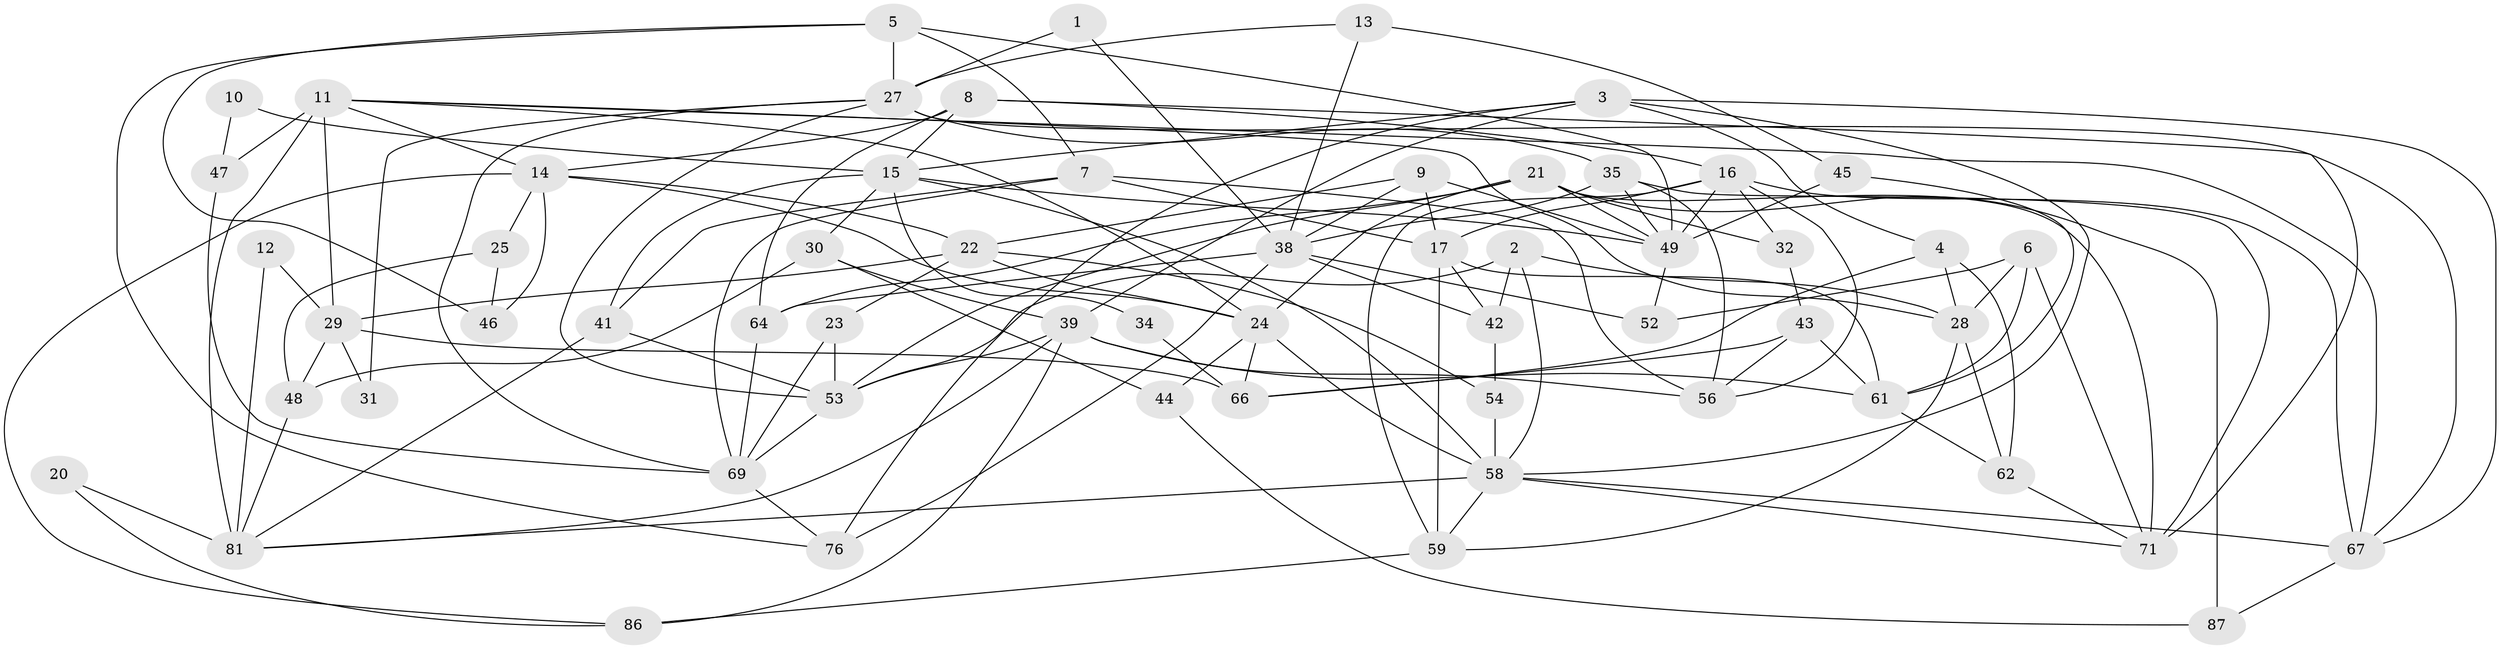 // Generated by graph-tools (version 1.1) at 2025/24/03/03/25 07:24:04]
// undirected, 59 vertices, 142 edges
graph export_dot {
graph [start="1"]
  node [color=gray90,style=filled];
  1;
  2 [super="+37"];
  3 [super="+90"];
  4;
  5;
  6 [super="+18"];
  7 [super="+33"];
  8 [super="+68"];
  9;
  10;
  11 [super="+40"];
  12;
  13;
  14 [super="+19"];
  15 [super="+74"];
  16 [super="+51"];
  17 [super="+89"];
  20;
  21 [super="+73"];
  22 [super="+57"];
  23;
  24 [super="+26"];
  25 [super="+63"];
  27 [super="+84"];
  28 [super="+55"];
  29 [super="+36"];
  30;
  31;
  32 [super="+88"];
  34;
  35;
  38 [super="+50"];
  39 [super="+83"];
  41;
  42;
  43 [super="+65"];
  44;
  45;
  46;
  47;
  48;
  49 [super="+78"];
  52;
  53 [super="+70"];
  54;
  56 [super="+60"];
  58 [super="+80"];
  59 [super="+72"];
  61 [super="+91"];
  62;
  64;
  66;
  67 [super="+77"];
  69 [super="+79"];
  71 [super="+75"];
  76 [super="+82"];
  81 [super="+85"];
  86;
  87;
  1 -- 27;
  1 -- 38;
  2 -- 58;
  2 -- 42;
  2 -- 53;
  2 -- 28;
  3 -- 15;
  3 -- 67;
  3 -- 4;
  3 -- 58;
  3 -- 76;
  3 -- 39;
  4 -- 66;
  4 -- 62;
  4 -- 28;
  5 -- 49;
  5 -- 46;
  5 -- 76;
  5 -- 27;
  5 -- 7;
  6 -- 28;
  6 -- 61;
  6 -- 52;
  6 -- 71;
  7 -- 17;
  7 -- 56;
  7 -- 69;
  7 -- 41;
  8 -- 64;
  8 -- 16;
  8 -- 15;
  8 -- 14;
  8 -- 71;
  9 -- 17;
  9 -- 38;
  9 -- 49;
  9 -- 22;
  10 -- 47;
  10 -- 15;
  11 -- 28;
  11 -- 67;
  11 -- 81 [weight=2];
  11 -- 29 [weight=2];
  11 -- 47;
  11 -- 24;
  11 -- 14;
  12 -- 29;
  12 -- 81;
  13 -- 38;
  13 -- 27;
  13 -- 45;
  14 -- 86;
  14 -- 24;
  14 -- 46;
  14 -- 22;
  14 -- 25;
  15 -- 58;
  15 -- 30;
  15 -- 49;
  15 -- 34;
  15 -- 41;
  16 -- 17;
  16 -- 59;
  16 -- 32;
  16 -- 49;
  16 -- 56;
  16 -- 67;
  17 -- 42;
  17 -- 61 [weight=3];
  17 -- 59;
  20 -- 86;
  20 -- 81;
  21 -- 64;
  21 -- 53;
  21 -- 87;
  21 -- 32;
  21 -- 49;
  21 -- 71;
  21 -- 24;
  22 -- 54;
  22 -- 23;
  22 -- 29;
  22 -- 24;
  23 -- 69;
  23 -- 53;
  24 -- 58;
  24 -- 66;
  24 -- 44;
  25 -- 48;
  25 -- 46;
  27 -- 35;
  27 -- 53;
  27 -- 69;
  27 -- 31;
  27 -- 67;
  28 -- 62;
  28 -- 59;
  29 -- 31;
  29 -- 48;
  29 -- 66;
  30 -- 48;
  30 -- 39;
  30 -- 44;
  32 -- 43;
  34 -- 66;
  35 -- 38;
  35 -- 49;
  35 -- 56;
  35 -- 71;
  38 -- 64;
  38 -- 52 [weight=2];
  38 -- 42;
  38 -- 76;
  39 -- 53;
  39 -- 81;
  39 -- 86;
  39 -- 56;
  39 -- 61;
  41 -- 53;
  41 -- 81;
  42 -- 54;
  43 -- 66;
  43 -- 56;
  43 -- 61;
  44 -- 87;
  45 -- 49 [weight=2];
  45 -- 61;
  47 -- 69;
  48 -- 81;
  49 -- 52;
  53 -- 69;
  54 -- 58;
  58 -- 81;
  58 -- 71;
  58 -- 67;
  58 -- 59;
  59 -- 86;
  61 -- 62;
  62 -- 71;
  64 -- 69;
  67 -- 87;
  69 -- 76;
}
